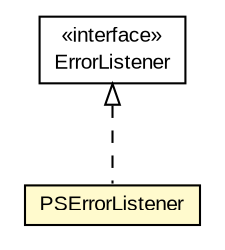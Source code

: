 #!/usr/local/bin/dot
#
# Class diagram 
# Generated by UMLGraph version 5.1 (http://www.umlgraph.org/)
#

digraph G {
	edge [fontname="arial",fontsize=10,labelfontname="arial",labelfontsize=10];
	node [fontname="arial",fontsize=10,shape=plaintext];
	nodesep=0.25;
	ranksep=0.5;
	// com.helger.schematron.xslt.util.PSErrorListener
	c16002 [label=<<table title="com.helger.schematron.xslt.util.PSErrorListener" border="0" cellborder="1" cellspacing="0" cellpadding="2" port="p" bgcolor="lemonChiffon" href="./PSErrorListener.html">
		<tr><td><table border="0" cellspacing="0" cellpadding="1">
<tr><td align="center" balign="center"> PSErrorListener </td></tr>
		</table></td></tr>
		</table>>, fontname="arial", fontcolor="black", fontsize=10.0];
	//com.helger.schematron.xslt.util.PSErrorListener implements javax.xml.transform.ErrorListener
	c16014:p -> c16002:p [dir=back,arrowtail=empty,style=dashed];
	// javax.xml.transform.ErrorListener
	c16014 [label=<<table title="javax.xml.transform.ErrorListener" border="0" cellborder="1" cellspacing="0" cellpadding="2" port="p" href="http://download.oracle.com/javase/6/docs/api/javax/xml/transform/ErrorListener.html">
		<tr><td><table border="0" cellspacing="0" cellpadding="1">
<tr><td align="center" balign="center"> &#171;interface&#187; </td></tr>
<tr><td align="center" balign="center"> ErrorListener </td></tr>
		</table></td></tr>
		</table>>, fontname="arial", fontcolor="black", fontsize=10.0];
}


